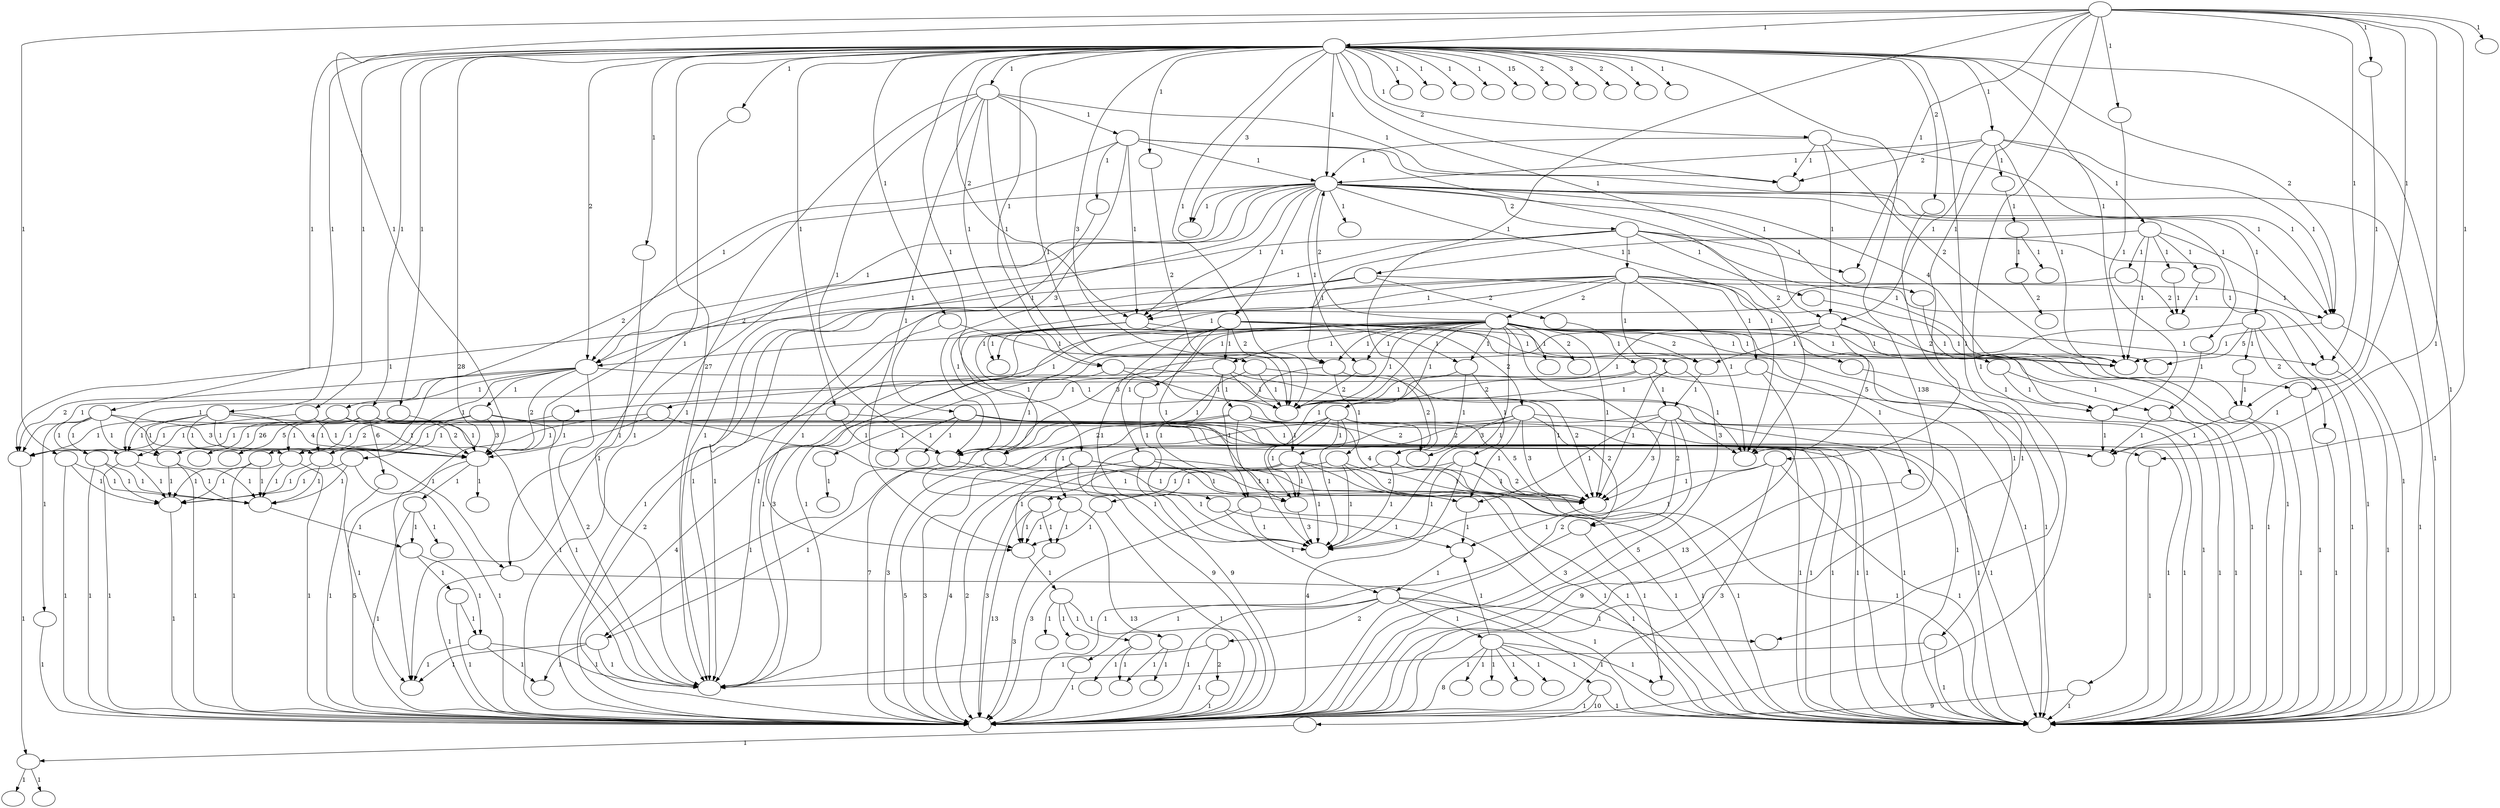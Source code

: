 strict digraph  {
5368753516 [fillcolor="#ffffff", func="WinMain", label="", style=filled, type=func];
5368760852 [fillcolor="#ffffff", func="wil__details__FeatureImpl<__Wi", label="", style=filled, type=func];
5368765812 [fillcolor="#ffffff", func="wil__details__ReportUsageToSer", label="", style=filled, type=func];
5368714112 [fillcolor="#ffffff", func="TraceLoggingRegister_EventRegi", label="", style=filled, type=func];
5368839632 [fillcolor="#ffffff", func="TraceLaunchStart", label="", style=filled, type=func];
5368853136 [fillcolor="#ffffff", func="GetMrtResourceHandle", label="", style=filled, type=func];
5368783436 [fillcolor="#ffffff", func="NPInit", label="", style=filled, type=func];
5368753380 [fillcolor="#ffffff", func="IsElevated", label="", style=filled, type=func];
5368839760 [fillcolor="#ffffff", func="TraceLaunchComplete", label="", style=filled, type=func];
5368770484 [fillcolor="#ffffff", func="GetFileSizeFromFilePath", label="", style=filled, type=func];
5368840732 [fillcolor="#ffffff", func="TraceFileExit", label="", style=filled, type=func];
5368862144 [fillcolor="#ffffff", func="_guard_dispatch_icall_nop", label="", style=filled, type=func];
5368741032 [fillcolor="#ffffff", func="FreeGlobal", label="", style=filled, type=func];
5368848444 [fillcolor="#ffffff", func="ProtectionPolicyManager_Unregi", label="", style=filled, type=func];
5368847536 [fillcolor="#ffffff", func="ProtectionPolicyManager_Unregi", label="", style=filled, type=func];
5368736120 [fillcolor="#ffffff", func="wil__details__EnsureSubscribed", label="", style=filled, type=func];
5368736328 [fillcolor="#ffffff", func="wil__details__SubscribeFeature", label="", style=filled, type=func];
5368764620 [fillcolor="#ffffff", func="wil_details_FeatureReporting_R", label="", style=filled, type=func];
5368765400 [fillcolor="#ffffff", func="wil__details__EnabledStateMana", label="", style=filled, type=func];
5368856432 [fillcolor="#ffffff", func="__security_check_cookie", label="", style=filled, type=func];
5368713224 [fillcolor="#ffffff", func="_tlgWriteTemplate<long __cdecl", label="", style=filled, type=func];
5368861984 [fillcolor="#ffffff", func="_alloca_probe", label="", style=filled, type=func];
5368779844 [fillcolor="#ffffff", func="InitStrings", label="", style=filled, type=func];
5368825952 [fillcolor="#ffffff", func="NPRegister", label="", style=filled, type=func];
5368741108 [fillcolor="#ffffff", func="SetPageSetupDefaults", label="", style=filled, type=func];
5368741268 [fillcolor="#ffffff", func="SetupSearchDefaults", label="", style=filled, type=func];
5368777480 [fillcolor="#ffffff", func="GetGlobals", label="", style=filled, type=func];
5368838740 [fillcolor="#ffffff", func="GenerateRestartIdentifier", label="", style=filled, type=func];
5368826596 [fillcolor="#ffffff", func="wil__make_unique_nothrow<Resta", label="", style=filled, type=func];
5368760108 [fillcolor="#ffffff", func="wistd__unique_ptr<RestartHandl", label="", style=filled, type=func];
5368767268 [fillcolor="#ffffff", func="wil__unique_any_t<wil__details", label="", style=filled, type=func];
5368839036 [fillcolor="#ffffff", func="RegisterWithRestartManager", label="", style=filled, type=func];
5368759744 [fillcolor="#ffffff", func="ClearEnterprisePolicyAndSetCur", label="", style=filled, type=func];
5368848032 [fillcolor="#ffffff", func="ProtectionPolicyManager_Regist", label="", style=filled, type=func];
5368781992 [fillcolor="#ffffff", func="SetEditControl", label="", style=filled, type=func];
5368782576 [fillcolor="#ffffff", func="SetStatusBar", label="", style=filled, type=func];
5368754480 [fillcolor="#ffffff", func="UpdateStatusBar", label="", style=filled, type=func];
5368782656 [fillcolor="#ffffff", func="SetStatusWindowPartSizes", label="", style=filled, type=func];
5368762020 [fillcolor="#ffffff", func="wil__details__FeatureImpl<__Wi", label="", style=filled, type=func];
5368756284 [fillcolor="#ffffff", func="UpdateTitle", label="", style=filled, type=func];
5368779028 [fillcolor="#ffffff", func="lstrncmpi", label="", style=filled, type=func];
5368781748 [fillcolor="#ffffff", func="ShouldTrustCommandLineOptions", label="", style=filled, type=func];
5368780284 [fillcolor="#ffffff", func="ProcessSetupOption", label="", style=filled, type=func];
5368780844 [fillcolor="#ffffff", func="ProcessShellOptions", label="", style=filled, type=func];
5368761548 [fillcolor="#ffffff", func="wil__details__FeatureImpl<__Wi", label="", style=filled, type=func];
5368781432 [fillcolor="#ffffff", func="ProcessRestartManagerOption", label="", style=filled, type=func];
5368779144 [fillcolor="#ffffff", func="GetFileName", label="", style=filled, type=func];
5368757668 [fillcolor="#ffffff", func="AlertBox", label="", style=filled, type=func];
5368774060 [fillcolor="#ffffff", func="AlertUser_FileFail", label="", style=filled, type=func];
5368763188 [fillcolor="#ffffff", func="wil__details__resource_policy<", label="", style=filled, type=func];
5368770772 [fillcolor="#ffffff", func="LoadFile", label="", style=filled, type=func];
5368860452 [fillcolor="#ffffff", func="memset_0", label="", style=filled, type=func];
5368862095 [fillcolor="#ffffff", func="memcpy_0", label="", style=filled, type=func];
5368843004 [fillcolor="#ffffff", func="SP<unsigned short * __ptr64,SP", label="", style=filled, type=func];
5368862071 [fillcolor="#ffffff", func="wcscmp_0", label="", style=filled, type=func];
5368842956 [fillcolor="#ffffff", func="SP<unsigned char,SP_HLOCAL<uns", label="", style=filled, type=func];
5368843128 [fillcolor="#ffffff", func="StringLengthWorkerW", label="", style=filled, type=func];
5368715004 [fillcolor="#ffffff", func="StringCchCopyW", label="", style=filled, type=func];
5368843080 [fillcolor="#ffffff", func="SH<void * __ptr64,SH_HANDLE>__", label="", style=filled, type=func];
5368842924 [fillcolor="#ffffff", func="CBreakOnFailureT<CEmptyType>__", label="", style=filled, type=func];
5368713364 [fillcolor="#ffffff", func="_tlgWriteTemplate<long __cdecl", label="", style=filled, type=func];
5368713820 [fillcolor="#ffffff", func="_tlgWriteTransfer_EventWriteTr", label="", style=filled, type=func];
5368718780 [fillcolor="#ffffff", func="wil__details__in1diag3__Return", label="", style=filled, type=func];
5368843208 [fillcolor="#ffffff", func="Microsoft__WRL__Details__Raise", label="", style=filled, type=func];
5368725612 [fillcolor="#ffffff", func="wil__details_abi__heap_buffer_", label="", style=filled, type=func];
5368739868 [fillcolor="#ffffff", func="wil__details__DestroyThreadPoo", label="", style=filled, type=func];
5368775964 [fillcolor="#ffffff", func="RegGetInt", label="", style=filled, type=func];
5368776288 [fillcolor="#ffffff", func="RegGetString", label="", style=filled, type=func];
5368762492 [fillcolor="#ffffff", func="wil__details__FeatureImpl<__Wi", label="", style=filled, type=func];
5368762840 [fillcolor="#ffffff", func="wil__details__FeatureImpl<__Wi", label="", style=filled, type=func];
5368776068 [fillcolor="#ffffff", func="RegGetIntSaveDefault", label="", style=filled, type=func];
5368767012 [fillcolor="#ffffff", func="wil__make_unique_string_nothro", label="", style=filled, type=func];
5368715360 [fillcolor="#ffffff", func="StringCchPrintfW", label="", style=filled, type=func];
5368857932 [fillcolor="#ffffff", func="operator new", label="", style=filled, type=func];
5368836280 [fillcolor="#ffffff", func="RestartHandler__RestartHandler", label="", style=filled, type=func];
5368847800 [fillcolor="#ffffff", func="ProtectionPolicyManager_IsProt", label="", style=filled, type=func];
5368845092 [fillcolor="#ffffff", func="ProtectionPolicyManager_ClearP", label="", style=filled, type=func];
5368842732 [fillcolor="#ffffff", func="ClearAccessibilityName", label="", style=filled, type=func];
5368761672 [fillcolor="#ffffff", func="wil__details__FeatureImpl<__Wi", label="", style=filled, type=func];
5368760156 [fillcolor="#ffffff", func="wil__details__FeatureImpl<__Wi", label="", style=filled, type=func];
5368826248 [fillcolor="#ffffff", func="wil__details__FeatureImpl<__Wi", label="", style=filled, type=func];
5368842576 [fillcolor="#ffffff", func="SetAccessibilityName", label="", style=filled, type=func];
5368755128 [fillcolor="#ffffff", func="UpdateStatusBarLineInfo", label="", style=filled, type=func];
5368755808 [fillcolor="#ffffff", func="UpdateStatusBarZoom", label="", style=filled, type=func];
5368766468 [fillcolor="#ffffff", func="wil__make_unique_string_nothro", label="", style=filled, type=func];
5368766724 [fillcolor="#ffffff", func="wil__unique_any_t<wil__details", label="", style=filled, type=func];
5368763952 [fillcolor="#ffffff", func="wil__AdaptFixedSizeToAllocated", label="", style=filled, type=func];
5368749908 [fillcolor="#ffffff", func="IsDocumentModified", label="", style=filled, type=func];
5368834620 [fillcolor="#ffffff", func="PrintIt", label="", style=filled, type=func];
5368856792 [fillcolor="#ffffff", func="__report_rangecheckfailure", label="", style=filled, type=func];
5368761200 [fillcolor="#ffffff", func="wil__details__FeatureImpl<__Wi", label="", style=filled, type=func];
5368837448 [fillcolor="#ffffff", func="RestartHandler__TryRestoreAuto", label="", style=filled, type=func];
5368759976 [fillcolor="#ffffff", func="wil__unique_any_t<wil__details", label="", style=filled, type=func];
5368774896 [fillcolor="#ffffff", func="wil__GetFullPathNameW<wil__uni", label="", style=filled, type=func];
5368715144 [fillcolor="#ffffff", func="StringCchCatW", label="", style=filled, type=func];
5368839900 [fillcolor="#ffffff", func="TraceFileOpenStart", label="", style=filled, type=func];
5368770556 [fillcolor="#ffffff", func="GetContentType", label="", style=filled, type=func];
5368774280 [fillcolor="#ffffff", func="SetEdpPolicyForFile", label="", style=filled, type=func];
5368763856 [fillcolor="#ffffff", func="wil__unique_any_t<wil__details", label="", style=filled, type=func];
5368773612 [fillcolor="#ffffff", func="New", label="", style=filled, type=func];
5368767400 [fillcolor="#ffffff", func="InsertDateTime", label="", style=filled, type=func];
5368840028 [fillcolor="#ffffff", func="TraceFileOpenComplete", label="", style=filled, type=func];
5368718320 [fillcolor="#ffffff", func="wil__details__ReportFailure_Hr", label="", style=filled, type=func];
5368725348 [fillcolor="#ffffff", func="wil__details_abi__heap_buffer_", label="", style=filled, type=func];
5368714852 [fillcolor="#ffffff", func="memcpy_s", label="", style=filled, type=func];
5368766856 [fillcolor="#ffffff", func="memcpy_s_0", label="", style=filled, type=func];
5368718900 [fillcolor="#ffffff", func="wil__details__in1diag3___FailF", label="", style=filled, type=func];
5368860476 [fillcolor="#ffffff", func="_vsnwprintf", label="", style=filled, type=func];
5368859480 [fillcolor="#ffffff", func="operator new", label="", style=filled, type=func];
5368760504 [fillcolor="#ffffff", func="wil__details__FeatureImpl<__Wi", label="", style=filled, type=func];
5368763880 [fillcolor="#ffffff", func="wistd__function<long __cdecl(u", label="", style=filled, type=func];
5368833984 [fillcolor="#ffffff", func="GetPrinterDC", label="", style=filled, type=func];
5368834252 [fillcolor="#ffffff", func="GetNonDefPrinterDC", label="", style=filled, type=func];
5368829704 [fillcolor="#ffffff", func="GetPrinterDCviaDialog", label="", style=filled, type=func];
5368829988 [fillcolor="#ffffff", func="NpPrintGivenDC", label="", style=filled, type=func];
5368856820 [fillcolor="#ffffff", func="__report_securityfailure", label="", style=filled, type=func];
5368855044 [fillcolor="#ffffff", func="MicrosoftTelemetryAssertTrigge", label="", style=filled, type=func];
5368774968 [fillcolor="#ffffff", func="wil__AdaptFixedSizeToAllocated", label="", style=filled, type=func];
5368844640 [fillcolor="#ffffff", func="DetermineEdpAppModeFromFilePro", label="", style=filled, type=func];
5368848708 [fillcolor="#ffffff", func="ProtectionPolicyManager_GetEnf", label="", style=filled, type=func];
5368849012 [fillcolor="#ffffff", func="Microsoft__WRL__Wrappers__HStr", label="", style=filled, type=func];
5368759616 [fillcolor="#ffffff", func="SetApplicationEnterpriseMode", label="", style=filled, type=func];
5368750004 [fillcolor="#ffffff", func="CheckSave", label="", style=filled, type=func];
5368841532 [fillcolor="#ffffff", func="TraceFreshWindow", label="", style=filled, type=func];
5368767304 [fillcolor="#ffffff", func="IsLocaleBidi", label="", style=filled, type=func];
5368842020 [fillcolor="#ffffff", func="TraceTimeDateInvoked", label="", style=filled, type=func];
5368713520 [fillcolor="#ffffff", func="_tlgWriteTemplate<long __cdecl", label="", style=filled, type=func];
5368718052 [fillcolor="#ffffff", func="wil__details__ReportFailure", label="", style=filled, type=func];
5368860308 [fillcolor="#ffffff", func="_invalid_parameter_noinfo", label="", style=filled, type=func];
5368855180 [fillcolor="#ffffff", func="__local_stdio_printf_options", label="", style=filled, type=func];
5368860188 [fillcolor="#ffffff", func="_o___stdio_common_vswprintf_0", label="", style=filled, type=func];
5368860200 [fillcolor="#ffffff", func="_o__callnewh_0", label="", style=filled, type=func];
5368860416 [fillcolor="#ffffff", func="_o_malloc_0", label="", style=filled, type=func];
5368859924 [fillcolor="#ffffff", func="__scrt_throw_std_bad_alloc", label="", style=filled, type=func];
5368859964 [fillcolor="#ffffff", func="__scrt_throw_std_bad_array_new", label="", style=filled, type=func];
5368718956 [fillcolor="#ffffff", func="wil__details__in1diag3___FailF", label="", style=filled, type=func];
5368759888 [fillcolor="#ffffff", func="PageSetupDlgInLogicalPixels", label="", style=filled, type=func];
5368829224 [fillcolor="#ffffff", func="PrintHeaderFooter", label="", style=filled, type=func];
5368856984 [fillcolor="#ffffff", func="capture_current_context", label="", style=filled, type=func];
5368856472 [fillcolor="#ffffff", func="__raise_securityfailure", label="", style=filled, type=func];
5368853976 [fillcolor="#ffffff", func="MicrosoftTelemetryAssertTrigge", label="", style=filled, type=func];
5368844124 [fillcolor="#ffffff", func="GetFileProtectionInfoSync", label="", style=filled, type=func];
5368846996 [fillcolor="#ffffff", func="ProtectionPolicyManager_Regist", label="", style=filled, type=func];
5368749552 [fillcolor="#ffffff", func="CheckSaveTaskDlgBox", label="", style=filled, type=func];
5368768304 [fillcolor="#ffffff", func="SaveFile", label="", style=filled, type=func];
5368744544 [fillcolor="#ffffff", func="InvokeSaveDialog", label="", style=filled, type=func];
5368845960 [fillcolor="#ffffff", func="FileSaveDialog_GetSelectedEnte", label="", style=filled, type=func];
5368717188 [fillcolor="#ffffff", func="wil__details__LogFailure", label="", style=filled, type=func];
5368717896 [fillcolor="#ffffff", func="wil__details__WilFailFast", label="", style=filled, type=func];
5368717152 [fillcolor="#ffffff", func="wil__ThrowResultException", label="", style=filled, type=func];
5368859628 [fillcolor="#ffffff", func="std__bad_alloc__bad_alloc", label="", style=filled, type=func];
5368860464 [fillcolor="#ffffff", func="_CxxThrowException_0", label="", style=filled, type=func];
5368859732 [fillcolor="#ffffff", func="std__bad_array_new_length__bad", label="", style=filled, type=func];
5368832716 [fillcolor="#ffffff", func="TranslateString", label="", style=filled, type=func];
5368858304 [fillcolor="#ffffff", func="__crt_debugger_hook", label="", style=filled, type=func];
5368853804 [fillcolor="#ffffff", func="GetImageTuple", label="", style=filled, type=func];
5368855567 [fillcolor="#ffffff", func="EventRegister_0", label="", style=filled, type=func];
5368855597 [fillcolor="#ffffff", func="EventUnregister_0", label="", style=filled, type=func];
5368843760 [fillcolor="#ffffff", func="IStorage_GetStorageFileFromPat", label="", style=filled, type=func];
5368851160 [fillcolor="#ffffff", func="WaitForCompletion<Windows__Fou", label="", style=filled, type=func];
5368849140 [fillcolor="#ffffff", func="Microsoft__WRL__Callback_Windo", label="", style=filled, type=func];
5368840256 [fillcolor="#ffffff", func="TraceFileSaveStart", label="", style=filled, type=func];
5368741464 [fillcolor="#ffffff", func="GotoAndScrollInView", label="", style=filled, type=func];
5368767892 [fillcolor="#ffffff", func="AnsiWriteFile", label="", style=filled, type=func];
5368768216 [fillcolor="#ffffff", func="RestoreFmt", label="", style=filled, type=func];
5368718836 [fillcolor="#ffffff", func="wil__details__in1diag3__Return", label="", style=filled, type=func];
5368845312 [fillcolor="#ffffff", func="FileProtectionManager_ProtectF", label="", style=filled, type=func];
5368840384 [fillcolor="#ffffff", func="TraceFileSaveComplete", label="", style=filled, type=func];
5368742268 [fillcolor="#ffffff", func="AddEncodingComboBox", label="", style=filled, type=func];
5368742768 [fillcolor="#ffffff", func="ShowOpenSaveDialog", label="", style=filled, type=func];
5368716352 [fillcolor="#ffffff", func="wil__details__RecordFailFast", label="", style=filled, type=func];
5368716312 [fillcolor="#ffffff", func="wil__details__RecordLog", label="", style=filled, type=func];
5368716280 [fillcolor="#ffffff", func="wil__details__RecordReturn", label="", style=filled, type=func];
5368716248 [fillcolor="#ffffff", func="wil__details__RecordException", label="", style=filled, type=func];
5368715620 [fillcolor="#ffffff", func="wil__GetFailureLogString", label="", style=filled, type=func];
5368716372 [fillcolor="#ffffff", func="wil__details__WilRaiseFailFast", label="", style=filled, type=func];
5368862107 [fillcolor="#ffffff", func="memmove_0", label="", style=filled, type=func];
5368850468 [fillcolor="#ffffff", func="WaitForCompletion<Windows__Fou", label="", style=filled, type=func];
5368849332 [fillcolor="#ffffff", func="Microsoft__WRL__Details__Imple", label="", style=filled, type=func];
5368718584 [fillcolor="#ffffff", func="wil__details__ReportFailure_Ge", label="", style=filled, type=func];
5368715488 [fillcolor="#ffffff", func="wil__details__LogStringPrintf", label="", style=filled, type=func];
5368753516 -> 5368760852  [label=1];
5368753516 -> 5368765812  [label=1];
5368753516 -> 5368714112  [label=1];
5368753516 -> 5368839632  [label=1];
5368753516 -> 5368853136  [label=1];
5368753516 -> 5368783436  [label=1];
5368753516 -> 5368753380  [label=1];
5368753516 -> 5368839760  [label=1];
5368753516 -> 5368770484  [label=1];
5368753516 -> 5368840732  [label=1];
5368753516 -> 5368862144  [label=1];
5368753516 -> 5368741032  [label=1];
5368753516 -> 5368848444  [label=1];
5368753516 -> 5368847536  [label=1];
5368760852 -> 5368736120  [label=1];
5368760852 -> 5368862144  [label=1];
5368760852 -> 5368736328  [label=1];
5368765812 -> 5368764620  [label=1];
5368765812 -> 5368862144  [label=5];
5368765812 -> 5368765400  [label=1];
5368714112 -> 5368856432  [label=1];
5368839632 -> 5368713224  [label=1];
5368853136 -> 5368862144  [label=9];
5368853136 -> 5368856432  [label=1];
5368783436 -> 5368861984  [label=1];
5368783436 -> 5368779844  [label=1];
5368783436 -> 5368825952  [label=1];
5368783436 -> 5368741108  [label=1];
5368783436 -> 5368741268  [label=1];
5368783436 -> 5368777480  [label=1];
5368783436 -> 5368838740  [label=1];
5368783436 -> 5368826596  [label=1];
5368783436 -> 5368760108  [label=2];
5368783436 -> 5368767268  [label=3];
5368783436 -> 5368839036  [label=1];
5368783436 -> 5368759744  [label=1];
5368783436 -> 5368848032  [label=1];
5368783436 -> 5368781992  [label=1];
5368783436 -> 5368782576  [label=1];
5368783436 -> 5368754480  [label=2];
5368783436 -> 5368782656  [label=1];
5368783436 -> 5368762020  [label=1];
5368783436 -> 5368756284  [label=2];
5368783436 -> 5368779028  [label=2];
5368783436 -> 5368781748  [label=1];
5368783436 -> 5368780284  [label=1];
5368783436 -> 5368856432  [label=1];
5368783436 -> 5368780844  [label=1];
5368783436 -> 5368761548  [label=1];
5368783436 -> 5368781432  [label=1];
5368783436 -> 5368779144  [label=1];
5368783436 -> 5368757668  [label=1];
5368783436 -> 5368774060  [label=2];
5368783436 -> 5368763188  [label=1];
5368783436 -> 5368770772  [label=1];
5368783436 -> 5368860452  [label=27];
5368783436 -> 5368862095  [label=28];
5368783436 -> 5368862144  [label=138];
5368783436 -> 5368843004  [label=15];
5368783436 -> 5368862071  [label=2];
5368783436 -> 5368842956  [label=3];
5368783436 -> 5368843128  [label=2];
5368783436 -> 5368715004  [label=3];
5368783436 -> 5368843080  [label=1];
5368783436 -> 5368842924  [label=1];
5368839760 -> 5368713364  [label=1];
5368770484 -> 5368856432  [label=1];
5368840732 -> 5368713820  [label=1];
5368840732 -> 5368856432  [label=1];
5368848444 -> 5368862144  [label=3];
5368848444 -> 5368718780  [label=1];
5368848444 -> 5368856432  [label=1];
5368848444 -> 5368843208  [label=1];
5368847536 -> 5368862144  [label=3];
5368847536 -> 5368718780  [label=1];
5368847536 -> 5368856432  [label=1];
5368847536 -> 5368843208  [label=1];
5368736120 -> 5368862144  [label=1];
5368736328 -> 5368725612  [label=1];
5368765400 -> 5368862144  [label=1];
5368765400 -> 5368725612  [label=1];
5368765400 -> 5368739868  [label=1];
5368713224 -> 5368713820  [label=1];
5368713224 -> 5368856432  [label=1];
5368779844 -> 5368715004  [label=2];
5368777480 -> 5368860452  [label=1];
5368777480 -> 5368775964  [label=26];
5368777480 -> 5368776288  [label=6];
5368777480 -> 5368762492  [label=1];
5368777480 -> 5368765812  [label=2];
5368777480 -> 5368762840  [label=1];
5368777480 -> 5368776068  [label=5];
5368777480 -> 5368856432  [label=1];
5368838740 -> 5368767012  [label=1];
5368838740 -> 5368715360  [label=1];
5368838740 -> 5368856432  [label=1];
5368826596 -> 5368857932  [label=1];
5368826596 -> 5368836280  [label=1];
5368760108 -> 5368862144  [label=1];
5368839036 -> 5368767012  [label=1];
5368839036 -> 5368715004  [label=1];
5368839036 -> 5368718780  [label=1];
5368759744 -> 5368847800  [label=1];
5368759744 -> 5368845092  [label=1];
5368759744 -> 5368847536  [label=2];
5368848032 -> 5368857932  [label=1];
5368848032 -> 5368862144  [label=5];
5368848032 -> 5368718780  [label=1];
5368848032 -> 5368856432  [label=1];
5368848032 -> 5368843208  [label=1];
5368781992 -> 5368842732  [label=1];
5368781992 -> 5368761672  [label=1];
5368781992 -> 5368765812  [label=3];
5368781992 -> 5368760156  [label=1];
5368781992 -> 5368826248  [label=1];
5368781992 -> 5368842576  [label=1];
5368782576 -> 5368842732  [label=1];
5368754480 -> 5368755128  [label=1];
5368754480 -> 5368761672  [label=1];
5368754480 -> 5368765812  [label=2];
5368754480 -> 5368860452  [label=2];
5368754480 -> 5368715360  [label=2];
5368754480 -> 5368762492  [label=1];
5368754480 -> 5368755808  [label=1];
5368754480 -> 5368856432  [label=1];
5368782656 -> 5368762492  [label=1];
5368782656 -> 5368765812  [label=4];
5368782656 -> 5368761672  [label=1];
5368782656 -> 5368760156  [label=1];
5368782656 -> 5368762840  [label=1];
5368782656 -> 5368856432  [label=1];
5368762020 -> 5368761672  [label=1];
5368762020 -> 5368765812  [label=1];
5368756284 -> 5368766468  [label=1];
5368756284 -> 5368766724  [label=1];
5368756284 -> 5368763952  [label=2];
5368756284 -> 5368749908  [label=1];
5368756284 -> 5368856432  [label=1];
5368781748 -> 5368860452  [label=1];
5368780284 -> 5368779028  [label=1];
5368780284 -> 5368779144  [label=1];
5368780284 -> 5368757668  [label=2];
5368780284 -> 5368770772  [label=1];
5368780284 -> 5368774060  [label=1];
5368780844 -> 5368779028  [label=2];
5368780844 -> 5368779144  [label=1];
5368780844 -> 5368757668  [label=1];
5368780844 -> 5368770772  [label=1];
5368780844 -> 5368774060  [label=1];
5368780844 -> 5368834620  [label=1];
5368780844 -> 5368856792  [label=1];
5368761548 -> 5368761200  [label=1];
5368761548 -> 5368765812  [label=1];
5368781432 -> 5368779028  [label=1];
5368781432 -> 5368767012  [label=1];
5368781432 -> 5368715004  [label=1];
5368781432 -> 5368857932  [label=1];
5368781432 -> 5368836280  [label=1];
5368781432 -> 5368862144  [label=1];
5368781432 -> 5368839036  [label=1];
5368781432 -> 5368837448  [label=1];
5368779144 -> 5368767012  [label=3];
5368779144 -> 5368759976  [label=5];
5368779144 -> 5368715004  [label=1];
5368779144 -> 5368774896  [label=1];
5368779144 -> 5368715144  [label=2];
5368779144 -> 5368856432  [label=1];
5368774060 -> 5368757668  [label=1];
5368774060 -> 5368856432  [label=1];
5368770772 -> 5368839900  [label=1];
5368770772 -> 5368860452  [label=1];
5368770772 -> 5368770556  [label=1];
5368770772 -> 5368774280  [label=1];
5368770772 -> 5368762492  [label=2];
5368770772 -> 5368765812  [label=2];
5368770772 -> 5368763856  [label=1];
5368770772 -> 5368773612  [label=2];
5368770772 -> 5368757668  [label=4];
5368770772 -> 5368767268  [label=1];
5368770772 -> 5368862095  [label=1];
5368770772 -> 5368759976  [label=1];
5368770772 -> 5368756284  [label=1];
5368770772 -> 5368767400  [label=1];
5368770772 -> 5368754480  [label=1];
5368770772 -> 5368840028  [label=1];
5368770772 -> 5368856432  [label=1];
5368713364 -> 5368713820  [label=1];
5368713364 -> 5368856432  [label=1];
5368718780 -> 5368718320  [label=1];
5368725612 -> 5368725348  [label=1];
5368725612 -> 5368714852  [label=1];
5368776288 -> 5368862095  [label=1];
5368762492 -> 5368736120  [label=1];
5368762492 -> 5368862144  [label=1];
5368762492 -> 5368736328  [label=1];
5368762840 -> 5368736120  [label=1];
5368762840 -> 5368862144  [label=1];
5368762840 -> 5368736328  [label=1];
5368767012 -> 5368766856  [label=1];
5368767012 -> 5368718900  [label=1];
5368715360 -> 5368860476  [label=1];
5368857932 -> 5368859480  [label=1];
5368836280 -> 5368767012  [label=1];
5368836280 -> 5368715004  [label=1];
5368836280 -> 5368759976  [label=1];
5368847800 -> 5368862144  [label=3];
5368847800 -> 5368856432  [label=1];
5368847800 -> 5368843208  [label=1];
5368845092 -> 5368718780  [label=1];
5368845092 -> 5368862144  [label=2];
5368845092 -> 5368856432  [label=1];
5368845092 -> 5368843208  [label=1];
5368842732 -> 5368862144  [label=1];
5368842732 -> 5368856432  [label=1];
5368761672 -> 5368736120  [label=1];
5368761672 -> 5368862144  [label=1];
5368761672 -> 5368736328  [label=1];
5368760156 -> 5368736120  [label=1];
5368760156 -> 5368862144  [label=1];
5368760156 -> 5368736328  [label=1];
5368826248 -> 5368736120  [label=1];
5368826248 -> 5368862144  [label=1];
5368826248 -> 5368736328  [label=1];
5368842576 -> 5368862144  [label=1];
5368755128 -> 5368762840  [label=2];
5368755128 -> 5368765812  [label=3];
5368755128 -> 5368760504  [label=1];
5368755128 -> 5368860452  [label=1];
5368755128 -> 5368715360  [label=1];
5368755128 -> 5368856432  [label=1];
5368755808 -> 5368760156  [label=1];
5368755808 -> 5368765812  [label=1];
5368755808 -> 5368715360  [label=1];
5368755808 -> 5368856432  [label=1];
5368766468 -> 5368766856  [label=1];
5368766468 -> 5368718900  [label=1];
5368763952 -> 5368763880  [label=2];
5368763952 -> 5368862144  [label=3];
5368763952 -> 5368766468  [label=2];
5368763952 -> 5368766724  [label=3];
5368763952 -> 5368718780  [label=3];
5368763952 -> 5368856432  [label=1];
5368763952 -> 5368718900  [label=1];
5368834620 -> 5368833984  [label=1];
5368834620 -> 5368834252  [label=1];
5368834620 -> 5368829704  [label=1];
5368834620 -> 5368829988  [label=1];
5368834620 -> 5368757668  [label=1];
5368834620 -> 5368856432  [label=1];
5368856792 -> 5368856820  [label=1];
5368761200 -> 5368736120  [label=1];
5368761200 -> 5368862144  [label=1];
5368761200 -> 5368736328  [label=1];
5368837448 -> 5368855044  [label=1];
5368837448 -> 5368767012  [label=3];
5368837448 -> 5368770772  [label=1];
5368837448 -> 5368774060  [label=1];
5368837448 -> 5368759976  [label=2];
5368837448 -> 5368756284  [label=1];
5368837448 -> 5368754480  [label=1];
5368774896 -> 5368774968  [label=1];
5368839900 -> 5368713224  [label=1];
5368770556 -> 5368715004  [label=2];
5368774280 -> 5368759744  [label=2];
5368774280 -> 5368860452  [label=1];
5368774280 -> 5368774896  [label=1];
5368774280 -> 5368844640  [label=1];
5368774280 -> 5368848708  [label=1];
5368774280 -> 5368849012  [label=1];
5368774280 -> 5368862144  [label=2];
5368774280 -> 5368759616  [label=1];
5368774280 -> 5368757668  [label=1];
5368774280 -> 5368856432  [label=1];
5368774280 -> 5368843208  [label=1];
5368773612 -> 5368750004  [label=1];
5368773612 -> 5368756284  [label=1];
5368773612 -> 5368754480  [label=1];
5368773612 -> 5368759744  [label=1];
5368773612 -> 5368770484  [label=1];
5368773612 -> 5368840732  [label=1];
5368773612 -> 5368753380  [label=1];
5368773612 -> 5368841532  [label=1];
5368767400 -> 5368860452  [label=1];
5368767400 -> 5368767304  [label=2];
5368767400 -> 5368715144  [label=5];
5368767400 -> 5368842020  [label=1];
5368767400 -> 5368856432  [label=1];
5368840028 -> 5368713520  [label=1];
5368718320 -> 5368718052  [label=1];
5368725348 -> 5368862144  [label=1];
5368725348 -> 5368714852  [label=1];
5368714852 -> 5368860308  [label=1];
5368714852 -> 5368862095  [label=1];
5368714852 -> 5368860452  [label=1];
5368766856 -> 5368860308  [label=1];
5368766856 -> 5368862095  [label=1];
5368766856 -> 5368860452  [label=1];
5368718900 -> 5368718320  [label=1];
5368860476 -> 5368855180  [label=1];
5368860476 -> 5368860188  [label=1];
5368859480 -> 5368860200  [label=1];
5368859480 -> 5368860416  [label=1];
5368859480 -> 5368859924  [label=1];
5368859480 -> 5368859964  [label=1];
5368760504 -> 5368736120  [label=1];
5368760504 -> 5368862144  [label=1];
5368760504 -> 5368736328  [label=1];
5368763880 -> 5368862144  [label=1];
5368763880 -> 5368718956  [label=1];
5368833984 -> 5368759888  [label=1];
5368834252 -> 5368759888  [label=1];
5368829704 -> 5368759888  [label=2];
5368829704 -> 5368860452  [label=1];
5368829988 -> 5368860452  [label=1];
5368829988 -> 5368767012  [label=1];
5368829988 -> 5368715360  [label=1];
5368829988 -> 5368829224  [label=2];
5368829988 -> 5368856432  [label=1];
5368856820 -> 5368856984  [label=1];
5368856820 -> 5368856472  [label=1];
5368855044 -> 5368853976  [label=1];
5368774968 -> 5368763880  [label=2];
5368774968 -> 5368862144  [label=3];
5368774968 -> 5368767012  [label=2];
5368774968 -> 5368759976  [label=3];
5368774968 -> 5368718780  [label=3];
5368774968 -> 5368856432  [label=1];
5368774968 -> 5368718900  [label=1];
5368844640 -> 5368847800  [label=1];
5368844640 -> 5368844124  [label=1];
5368844640 -> 5368862144  [label=4];
5368844640 -> 5368718780  [label=2];
5368844640 -> 5368715004  [label=1];
5368848708 -> 5368862144  [label=3];
5368848708 -> 5368849012  [label=1];
5368848708 -> 5368856432  [label=1];
5368848708 -> 5368843208  [label=1];
5368849012 -> 5368843208  [label=3];
5368759616 -> 5368715004  [label=1];
5368759616 -> 5368847536  [label=1];
5368759616 -> 5368846996  [label=1];
5368750004 -> 5368749908  [label=1];
5368750004 -> 5368749552  [label=1];
5368750004 -> 5368768304  [label=2];
5368750004 -> 5368744544  [label=1];
5368750004 -> 5368860452  [label=1];
5368750004 -> 5368845960  [label=1];
5368750004 -> 5368759976  [label=1];
5368750004 -> 5368756284  [label=1];
5368750004 -> 5368774060  [label=1];
5368750004 -> 5368862144  [label=1];
5368750004 -> 5368856432  [label=1];
5368841532 -> 5368713364  [label=1];
5368767304 -> 5368856432  [label=1];
5368842020 -> 5368713364  [label=1];
5368713520 -> 5368713820  [label=1];
5368713520 -> 5368856432  [label=1];
5368718052 -> 5368861984  [label=1];
5368718052 -> 5368717188  [label=1];
5368718052 -> 5368856432  [label=1];
5368718052 -> 5368717896  [label=2];
5368718052 -> 5368862144  [label=1];
5368718052 -> 5368717152  [label=1];
5368859924 -> 5368859628  [label=1];
5368859924 -> 5368860464  [label=1];
5368859964 -> 5368859732  [label=1];
5368859964 -> 5368860464  [label=1];
5368829224 -> 5368832716  [label=1];
5368856472 -> 5368858304  [label=2];
5368853976 -> 5368853804  [label=1];
5368853976 -> 5368714112  [label=2];
5368853976 -> 5368855567  [label=1];
5368853976 -> 5368855597  [label=1];
5368853976 -> 5368713820  [label=1];
5368853976 -> 5368856432  [label=1];
5368844124 -> 5368843760  [label=1];
5368844124 -> 5368718780  [label=4];
5368844124 -> 5368862144  [label=7];
5368844124 -> 5368851160  [label=1];
5368844124 -> 5368856432  [label=1];
5368844124 -> 5368843208  [label=1];
5368846996 -> 5368718780  [label=2];
5368846996 -> 5368849140  [label=1];
5368846996 -> 5368862144  [label=4];
5368846996 -> 5368856432  [label=1];
5368846996 -> 5368843208  [label=1];
5368749552 -> 5368860452  [label=1];
5368749552 -> 5368856432  [label=1];
5368768304 -> 5368840256  [label=1];
5368768304 -> 5368741464  [label=1];
5368768304 -> 5368757668  [label=1];
5368768304 -> 5368767892  [label=1];
5368768304 -> 5368770772  [label=2];
5368768304 -> 5368860452  [label=3];
5368768304 -> 5368770484  [label=1];
5368768304 -> 5368770556  [label=1];
5368768304 -> 5368768216  [label=2];
5368768304 -> 5368774896  [label=2];
5368768304 -> 5368844640  [label=1];
5368768304 -> 5368715004  [label=1];
5368768304 -> 5368718836  [label=1];
5368768304 -> 5368845312  [label=1];
5368768304 -> 5368718780  [label=1];
5368768304 -> 5368849012  [label=1];
5368768304 -> 5368862144  [label=2];
5368768304 -> 5368759616  [label=1];
5368768304 -> 5368759744  [label=1];
5368768304 -> 5368754480  [label=1];
5368768304 -> 5368840384  [label=1];
5368768304 -> 5368856432  [label=1];
5368768304 -> 5368843208  [label=1];
5368744544 -> 5368862144  [label=13];
5368744544 -> 5368742268  [label=1];
5368744544 -> 5368742768  [label=1];
5368845960 -> 5368862144  [label=5];
5368845960 -> 5368718780  [label=1];
5368845960 -> 5368715004  [label=1];
5368717188 -> 5368716352  [label=1];
5368717188 -> 5368718320  [label=1];
5368717188 -> 5368716312  [label=1];
5368717188 -> 5368716280  [label=1];
5368717188 -> 5368716248  [label=1];
5368717188 -> 5368862144  [label=8];
5368717188 -> 5368715620  [label=1];
5368717188 -> 5368718956  [label=1];
5368717896 -> 5368862144  [label=1];
5368717896 -> 5368860452  [label=1];
5368717896 -> 5368716372  [label=2];
5368717152 -> 5368862144  [label=1];
5368832716 -> 5368715360  [label=1];
5368832716 -> 5368715004  [label=2];
5368832716 -> 5368774968  [label=1];
5368832716 -> 5368856432  [label=1];
5368853804 -> 5368862107  [label=1];
5368843760 -> 5368718780  [label=2];
5368843760 -> 5368849012  [label=1];
5368843760 -> 5368862144  [label=4];
5368843760 -> 5368850468  [label=1];
5368843760 -> 5368856432  [label=1];
5368843760 -> 5368843208  [label=1];
5368851160 -> 5368862144  [label=13];
5368851160 -> 5368857932  [label=1];
5368851160 -> 5368849332  [label=1];
5368849140 -> 5368857932  [label=1];
5368849140 -> 5368862144  [label=1];
5368840256 -> 5368713224  [label=1];
5368741464 -> 5368762840  [label=1];
5368741464 -> 5368765812  [label=1];
5368718836 -> 5368718584  [label=1];
5368845312 -> 5368843760  [label=1];
5368845312 -> 5368718780  [label=5];
5368845312 -> 5368862144  [label=9];
5368845312 -> 5368849012  [label=1];
5368845312 -> 5368851160  [label=1];
5368845312 -> 5368856432  [label=1];
5368845312 -> 5368843208  [label=1];
5368840384 -> 5368713520  [label=1];
5368840384 -> 5368713224  [label=1];
5368742268 -> 5368862144  [label=9];
5368742268 -> 5368762492  [label=1];
5368742268 -> 5368765812  [label=1];
5368742768 -> 5368862144  [label=9];
5368715620 -> 5368862144  [label=1];
5368715620 -> 5368715488  [label=10];
5368715620 -> 5368856432  [label=1];
5368716372 -> 5368862144  [label=1];
5368850468 -> 5368862144  [label=13];
5368850468 -> 5368857932  [label=1];
5368850468 -> 5368849332  [label=1];
5368849332 -> 5368862144  [label=3];
5368718584 -> 5368718320  [label=1];
5368718584 -> 5368718052  [label=1];
5368715488 -> 5368860476  [label=1];
}
